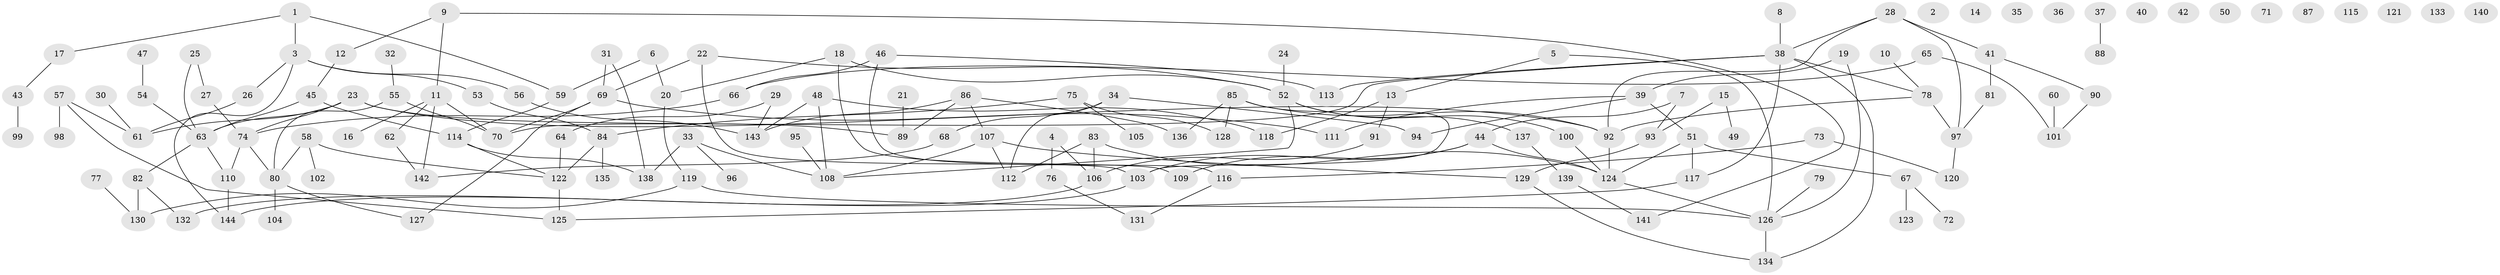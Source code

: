 // coarse degree distribution, {4: 0.10679611650485436, 0: 0.13592233009708737, 5: 0.05825242718446602, 2: 0.22330097087378642, 3: 0.1941747572815534, 1: 0.18446601941747573, 7: 0.02912621359223301, 8: 0.019417475728155338, 6: 0.038834951456310676, 10: 0.009708737864077669}
// Generated by graph-tools (version 1.1) at 2025/23/03/03/25 07:23:28]
// undirected, 144 vertices, 177 edges
graph export_dot {
graph [start="1"]
  node [color=gray90,style=filled];
  1;
  2;
  3;
  4;
  5;
  6;
  7;
  8;
  9;
  10;
  11;
  12;
  13;
  14;
  15;
  16;
  17;
  18;
  19;
  20;
  21;
  22;
  23;
  24;
  25;
  26;
  27;
  28;
  29;
  30;
  31;
  32;
  33;
  34;
  35;
  36;
  37;
  38;
  39;
  40;
  41;
  42;
  43;
  44;
  45;
  46;
  47;
  48;
  49;
  50;
  51;
  52;
  53;
  54;
  55;
  56;
  57;
  58;
  59;
  60;
  61;
  62;
  63;
  64;
  65;
  66;
  67;
  68;
  69;
  70;
  71;
  72;
  73;
  74;
  75;
  76;
  77;
  78;
  79;
  80;
  81;
  82;
  83;
  84;
  85;
  86;
  87;
  88;
  89;
  90;
  91;
  92;
  93;
  94;
  95;
  96;
  97;
  98;
  99;
  100;
  101;
  102;
  103;
  104;
  105;
  106;
  107;
  108;
  109;
  110;
  111;
  112;
  113;
  114;
  115;
  116;
  117;
  118;
  119;
  120;
  121;
  122;
  123;
  124;
  125;
  126;
  127;
  128;
  129;
  130;
  131;
  132;
  133;
  134;
  135;
  136;
  137;
  138;
  139;
  140;
  141;
  142;
  143;
  144;
  1 -- 3;
  1 -- 17;
  1 -- 59;
  3 -- 26;
  3 -- 53;
  3 -- 56;
  3 -- 144;
  4 -- 76;
  4 -- 106;
  5 -- 13;
  5 -- 126;
  6 -- 20;
  6 -- 59;
  7 -- 44;
  7 -- 93;
  8 -- 38;
  9 -- 11;
  9 -- 12;
  9 -- 141;
  10 -- 78;
  11 -- 16;
  11 -- 62;
  11 -- 70;
  11 -- 142;
  12 -- 45;
  13 -- 91;
  13 -- 118;
  15 -- 49;
  15 -- 93;
  17 -- 43;
  18 -- 20;
  18 -- 52;
  18 -- 109;
  19 -- 39;
  19 -- 126;
  20 -- 119;
  21 -- 89;
  22 -- 52;
  22 -- 69;
  22 -- 103;
  23 -- 61;
  23 -- 63;
  23 -- 74;
  23 -- 89;
  23 -- 92;
  24 -- 52;
  25 -- 27;
  25 -- 63;
  26 -- 61;
  27 -- 74;
  28 -- 38;
  28 -- 41;
  28 -- 92;
  28 -- 97;
  29 -- 64;
  29 -- 143;
  30 -- 61;
  31 -- 69;
  31 -- 138;
  32 -- 55;
  33 -- 96;
  33 -- 108;
  33 -- 138;
  34 -- 68;
  34 -- 94;
  34 -- 112;
  37 -- 88;
  38 -- 70;
  38 -- 78;
  38 -- 113;
  38 -- 117;
  38 -- 134;
  39 -- 51;
  39 -- 94;
  39 -- 111;
  41 -- 81;
  41 -- 90;
  43 -- 99;
  44 -- 103;
  44 -- 109;
  44 -- 124;
  45 -- 63;
  45 -- 114;
  46 -- 66;
  46 -- 113;
  46 -- 116;
  47 -- 54;
  48 -- 108;
  48 -- 118;
  48 -- 143;
  51 -- 67;
  51 -- 117;
  51 -- 124;
  52 -- 100;
  52 -- 108;
  52 -- 137;
  53 -- 84;
  54 -- 63;
  55 -- 70;
  55 -- 80;
  56 -- 143;
  57 -- 61;
  57 -- 98;
  57 -- 125;
  58 -- 80;
  58 -- 102;
  58 -- 122;
  59 -- 114;
  60 -- 101;
  62 -- 142;
  63 -- 82;
  63 -- 110;
  64 -- 122;
  65 -- 66;
  65 -- 101;
  66 -- 74;
  67 -- 72;
  67 -- 123;
  68 -- 142;
  69 -- 70;
  69 -- 111;
  69 -- 127;
  73 -- 116;
  73 -- 120;
  74 -- 80;
  74 -- 110;
  75 -- 84;
  75 -- 105;
  75 -- 128;
  76 -- 131;
  77 -- 130;
  78 -- 92;
  78 -- 97;
  79 -- 126;
  80 -- 104;
  80 -- 127;
  81 -- 97;
  82 -- 130;
  82 -- 132;
  83 -- 106;
  83 -- 112;
  83 -- 124;
  84 -- 122;
  84 -- 135;
  85 -- 92;
  85 -- 103;
  85 -- 128;
  85 -- 136;
  86 -- 89;
  86 -- 107;
  86 -- 136;
  86 -- 143;
  90 -- 101;
  91 -- 106;
  92 -- 124;
  93 -- 129;
  95 -- 108;
  97 -- 120;
  100 -- 124;
  103 -- 144;
  106 -- 132;
  107 -- 108;
  107 -- 112;
  107 -- 129;
  110 -- 144;
  114 -- 122;
  114 -- 138;
  116 -- 131;
  117 -- 125;
  119 -- 126;
  119 -- 130;
  122 -- 125;
  124 -- 126;
  126 -- 134;
  129 -- 134;
  137 -- 139;
  139 -- 141;
}
